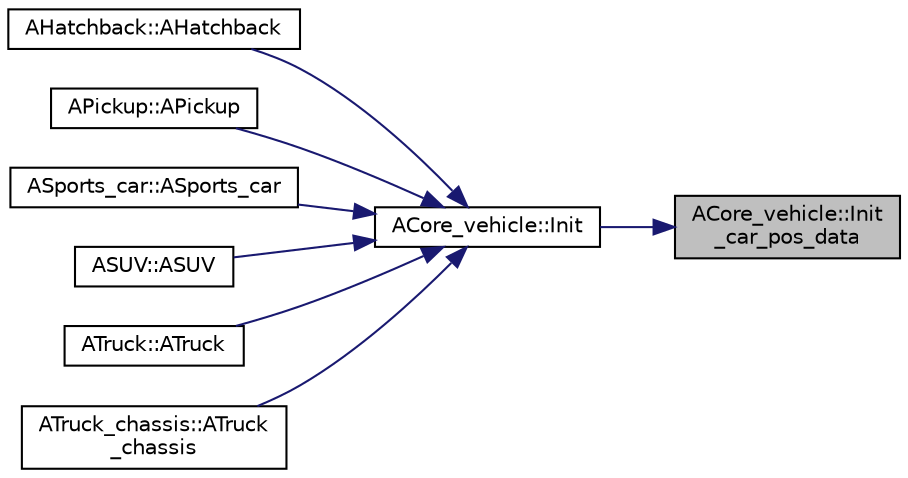 digraph "ACore_vehicle::Init_car_pos_data"
{
 // LATEX_PDF_SIZE
  edge [fontname="Helvetica",fontsize="10",labelfontname="Helvetica",labelfontsize="10"];
  node [fontname="Helvetica",fontsize="10",shape=record];
  rankdir="RL";
  Node1 [label="ACore_vehicle::Init\l_car_pos_data",height=0.2,width=0.4,color="black", fillcolor="grey75", style="filled", fontcolor="black",tooltip="자동차 문짝 및 좌석 위치 초기화"];
  Node1 -> Node2 [dir="back",color="midnightblue",fontsize="10",style="solid",fontname="Helvetica"];
  Node2 [label="ACore_vehicle::Init",height=0.2,width=0.4,color="black", fillcolor="white", style="filled",URL="$class_a_core__vehicle.html#ac8216aa437b1c28cba6f88a5ece06a20",tooltip="차량 종류에 따라 초기화"];
  Node2 -> Node3 [dir="back",color="midnightblue",fontsize="10",style="solid",fontname="Helvetica"];
  Node3 [label="AHatchback::AHatchback",height=0.2,width=0.4,color="black", fillcolor="white", style="filled",URL="$class_a_hatchback.html#af3b579948c80d91f53bc6e9253576f6e",tooltip=" "];
  Node2 -> Node4 [dir="back",color="midnightblue",fontsize="10",style="solid",fontname="Helvetica"];
  Node4 [label="APickup::APickup",height=0.2,width=0.4,color="black", fillcolor="white", style="filled",URL="$class_a_pickup.html#ae49b335c7a1d179e11aff91c30f67f5b",tooltip=" "];
  Node2 -> Node5 [dir="back",color="midnightblue",fontsize="10",style="solid",fontname="Helvetica"];
  Node5 [label="ASports_car::ASports_car",height=0.2,width=0.4,color="black", fillcolor="white", style="filled",URL="$class_a_sports__car.html#a7cc7add3d056b74694ac112fea5f6ce7",tooltip=" "];
  Node2 -> Node6 [dir="back",color="midnightblue",fontsize="10",style="solid",fontname="Helvetica"];
  Node6 [label="ASUV::ASUV",height=0.2,width=0.4,color="black", fillcolor="white", style="filled",URL="$class_a_s_u_v.html#ab480e5952cb779f24829eba38d67417c",tooltip=" "];
  Node2 -> Node7 [dir="back",color="midnightblue",fontsize="10",style="solid",fontname="Helvetica"];
  Node7 [label="ATruck::ATruck",height=0.2,width=0.4,color="black", fillcolor="white", style="filled",URL="$class_a_truck.html#ae072caddaa4c0e8410cbea30b666c948",tooltip=" "];
  Node2 -> Node8 [dir="back",color="midnightblue",fontsize="10",style="solid",fontname="Helvetica"];
  Node8 [label="ATruck_chassis::ATruck\l_chassis",height=0.2,width=0.4,color="black", fillcolor="white", style="filled",URL="$class_a_truck__chassis.html#ae23a95068674e2d8ad887f827d091c7b",tooltip=" "];
}
